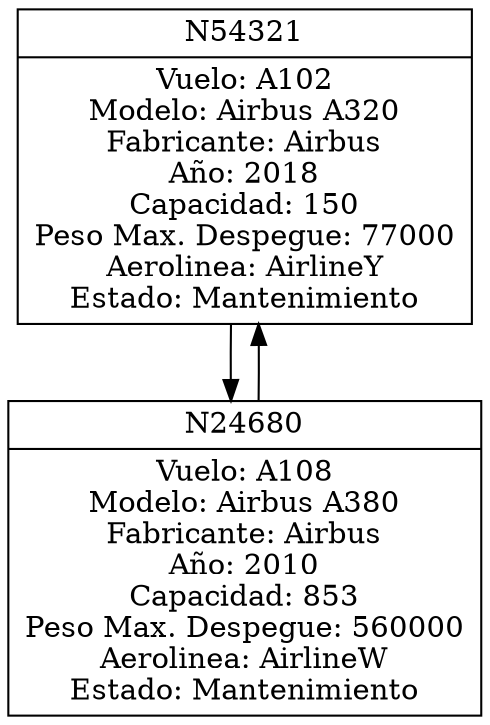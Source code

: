 digraph AvionesMantenimiento {
  node [shape=record];
  nodo0x5637fa0edd00 [label="{{N54321}|{Vuelo: A102\nModelo: Airbus A320\nFabricante: Airbus\nAño: 2018\nCapacidad: 150\nPeso Max. Despegue: 77000\nAerolinea: AirlineY\nEstado: Mantenimiento}}"];
  nodo0x5637fa0edd00 -> nodo0x5637fa0efbc0;
  nodo0x5637fa0efbc0 [label="{{N24680}|{Vuelo: A108\nModelo: Airbus A380\nFabricante: Airbus\nAño: 2010\nCapacidad: 853\nPeso Max. Despegue: 560000\nAerolinea: AirlineW\nEstado: Mantenimiento}}"];
  nodo0x5637fa0efbc0 -> nodo0x5637fa0edd00;
}
